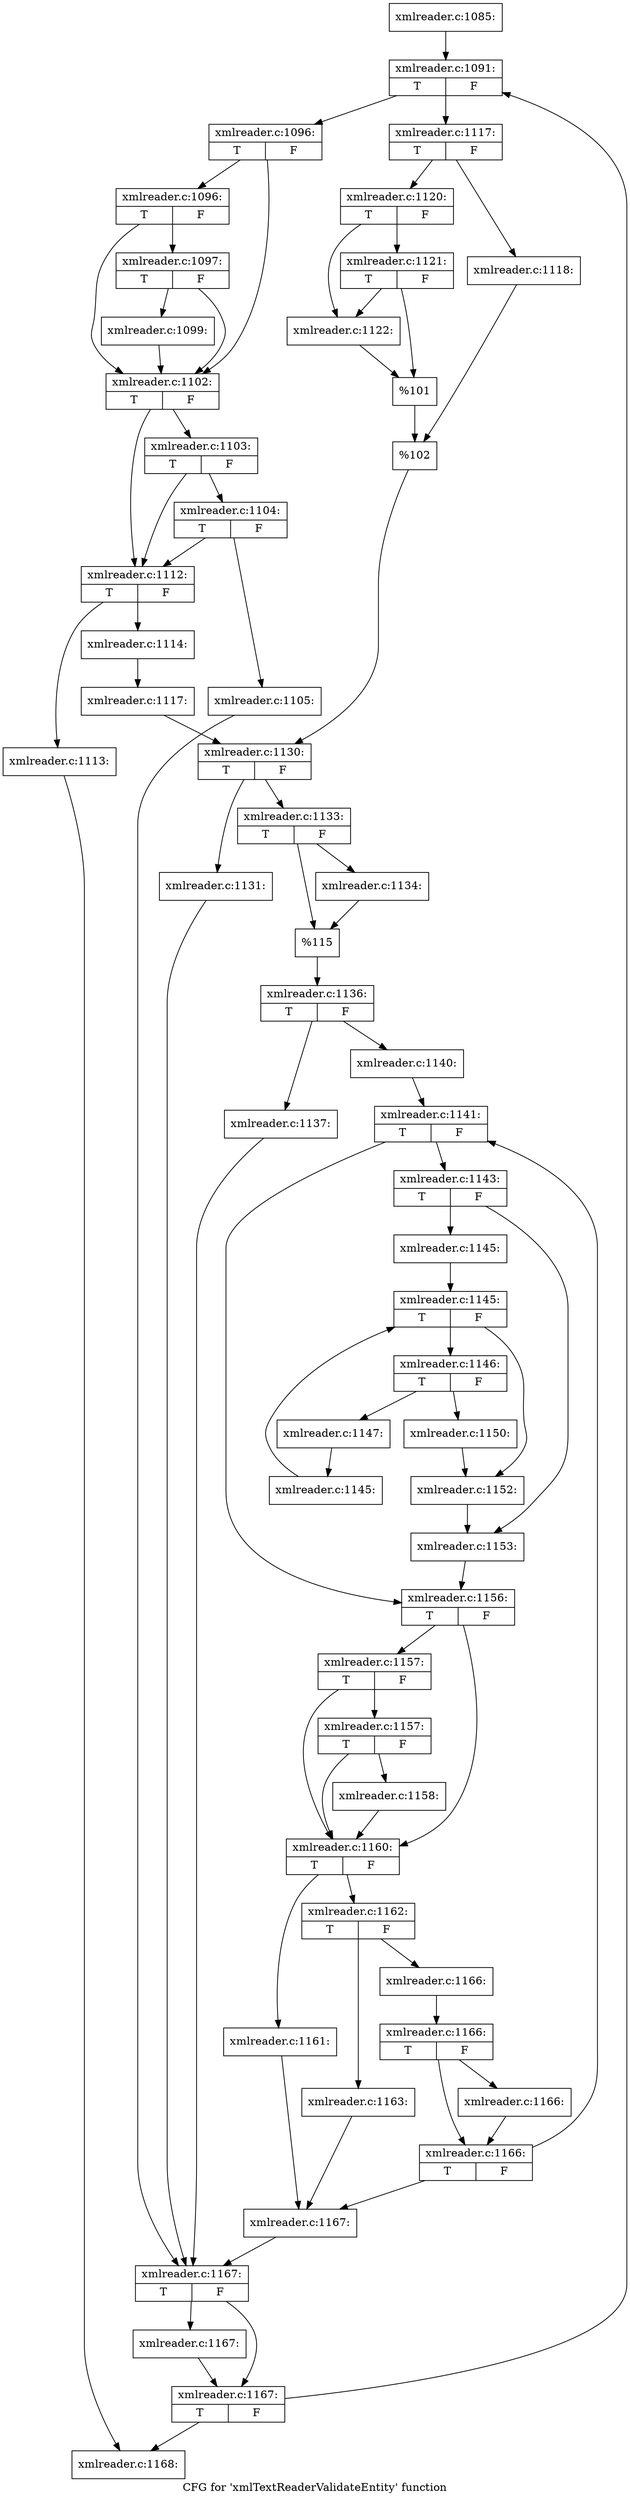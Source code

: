 digraph "CFG for 'xmlTextReaderValidateEntity' function" {
	label="CFG for 'xmlTextReaderValidateEntity' function";

	Node0x498a680 [shape=record,label="{xmlreader.c:1085:}"];
	Node0x498a680 -> Node0x4990680;
	Node0x4990680 [shape=record,label="{xmlreader.c:1091:|{<s0>T|<s1>F}}"];
	Node0x4990680 -> Node0x49909b0;
	Node0x4990680 -> Node0x4990a50;
	Node0x49909b0 [shape=record,label="{xmlreader.c:1096:|{<s0>T|<s1>F}}"];
	Node0x49909b0 -> Node0x4990fe0;
	Node0x49909b0 -> Node0x4990f10;
	Node0x4990fe0 [shape=record,label="{xmlreader.c:1096:|{<s0>T|<s1>F}}"];
	Node0x4990fe0 -> Node0x4990f60;
	Node0x4990fe0 -> Node0x4990f10;
	Node0x4990f60 [shape=record,label="{xmlreader.c:1097:|{<s0>T|<s1>F}}"];
	Node0x4990f60 -> Node0x4990ec0;
	Node0x4990f60 -> Node0x4990f10;
	Node0x4990ec0 [shape=record,label="{xmlreader.c:1099:}"];
	Node0x4990ec0 -> Node0x4990f10;
	Node0x4990f10 [shape=record,label="{xmlreader.c:1102:|{<s0>T|<s1>F}}"];
	Node0x4990f10 -> Node0x49926c0;
	Node0x4990f10 -> Node0x49925f0;
	Node0x49926c0 [shape=record,label="{xmlreader.c:1103:|{<s0>T|<s1>F}}"];
	Node0x49926c0 -> Node0x4992640;
	Node0x49926c0 -> Node0x49925f0;
	Node0x4992640 [shape=record,label="{xmlreader.c:1104:|{<s0>T|<s1>F}}"];
	Node0x4992640 -> Node0x4992550;
	Node0x4992640 -> Node0x49925f0;
	Node0x4992550 [shape=record,label="{xmlreader.c:1105:}"];
	Node0x4992550 -> Node0x4990630;
	Node0x49925f0 [shape=record,label="{xmlreader.c:1112:|{<s0>T|<s1>F}}"];
	Node0x49925f0 -> Node0x4993b60;
	Node0x49925f0 -> Node0x4993bb0;
	Node0x4993b60 [shape=record,label="{xmlreader.c:1113:}"];
	Node0x4993b60 -> Node0x49905e0;
	Node0x4993bb0 [shape=record,label="{xmlreader.c:1114:}"];
	Node0x4993bb0 -> Node0x49925a0;
	Node0x49925a0 [shape=record,label="{xmlreader.c:1117:}"];
	Node0x49925a0 -> Node0x4990a00;
	Node0x4990a50 [shape=record,label="{xmlreader.c:1117:|{<s0>T|<s1>F}}"];
	Node0x4990a50 -> Node0x4994440;
	Node0x4990a50 -> Node0x49944e0;
	Node0x4994440 [shape=record,label="{xmlreader.c:1118:}"];
	Node0x4994440 -> Node0x4994490;
	Node0x49944e0 [shape=record,label="{xmlreader.c:1120:|{<s0>T|<s1>F}}"];
	Node0x49944e0 -> Node0x4994e20;
	Node0x49944e0 -> Node0x4994ec0;
	Node0x4994ec0 [shape=record,label="{xmlreader.c:1121:|{<s0>T|<s1>F}}"];
	Node0x4994ec0 -> Node0x4994e20;
	Node0x4994ec0 -> Node0x4994e70;
	Node0x4994e20 [shape=record,label="{xmlreader.c:1122:}"];
	Node0x4994e20 -> Node0x4994e70;
	Node0x4994e70 [shape=record,label="{%101}"];
	Node0x4994e70 -> Node0x4994490;
	Node0x4994490 [shape=record,label="{%102}"];
	Node0x4994490 -> Node0x4990a00;
	Node0x4990a00 [shape=record,label="{xmlreader.c:1130:|{<s0>T|<s1>F}}"];
	Node0x4990a00 -> Node0x4995eb0;
	Node0x4990a00 -> Node0x4995f50;
	Node0x4995eb0 [shape=record,label="{xmlreader.c:1131:}"];
	Node0x4995eb0 -> Node0x4990630;
	Node0x4995f50 [shape=record,label="{xmlreader.c:1133:|{<s0>T|<s1>F}}"];
	Node0x4995f50 -> Node0x4996770;
	Node0x4995f50 -> Node0x49967c0;
	Node0x4996770 [shape=record,label="{xmlreader.c:1134:}"];
	Node0x4996770 -> Node0x49967c0;
	Node0x49967c0 [shape=record,label="{%115}"];
	Node0x49967c0 -> Node0x4995f00;
	Node0x4995f00 [shape=record,label="{xmlreader.c:1136:|{<s0>T|<s1>F}}"];
	Node0x4995f00 -> Node0x4996f20;
	Node0x4995f00 -> Node0x4996f70;
	Node0x4996f20 [shape=record,label="{xmlreader.c:1137:}"];
	Node0x4996f20 -> Node0x4990630;
	Node0x4996f70 [shape=record,label="{xmlreader.c:1140:}"];
	Node0x4996f70 -> Node0x49977f0;
	Node0x49977f0 [shape=record,label="{xmlreader.c:1141:|{<s0>T|<s1>F}}"];
	Node0x49977f0 -> Node0x4997d40;
	Node0x49977f0 -> Node0x4997d90;
	Node0x4997d40 [shape=record,label="{xmlreader.c:1143:|{<s0>T|<s1>F}}"];
	Node0x4997d40 -> Node0x49984d0;
	Node0x4997d40 -> Node0x4998520;
	Node0x49984d0 [shape=record,label="{xmlreader.c:1145:}"];
	Node0x49984d0 -> Node0x4998940;
	Node0x4998940 [shape=record,label="{xmlreader.c:1145:|{<s0>T|<s1>F}}"];
	Node0x4998940 -> Node0x4998e90;
	Node0x4998940 -> Node0x4998b00;
	Node0x4998e90 [shape=record,label="{xmlreader.c:1146:|{<s0>T|<s1>F}}"];
	Node0x4998e90 -> Node0x4999050;
	Node0x4998e90 -> Node0x49990f0;
	Node0x4999050 [shape=record,label="{xmlreader.c:1147:}"];
	Node0x4999050 -> Node0x49990a0;
	Node0x49990f0 [shape=record,label="{xmlreader.c:1150:}"];
	Node0x49990f0 -> Node0x4998b00;
	Node0x49990a0 [shape=record,label="{xmlreader.c:1145:}"];
	Node0x49990a0 -> Node0x4998940;
	Node0x4998b00 [shape=record,label="{xmlreader.c:1152:}"];
	Node0x4998b00 -> Node0x4998520;
	Node0x4998520 [shape=record,label="{xmlreader.c:1153:}"];
	Node0x4998520 -> Node0x4997d90;
	Node0x4997d90 [shape=record,label="{xmlreader.c:1156:|{<s0>T|<s1>F}}"];
	Node0x4997d90 -> Node0x499a2d0;
	Node0x4997d90 -> Node0x499a200;
	Node0x499a2d0 [shape=record,label="{xmlreader.c:1157:|{<s0>T|<s1>F}}"];
	Node0x499a2d0 -> Node0x499a250;
	Node0x499a2d0 -> Node0x499a200;
	Node0x499a250 [shape=record,label="{xmlreader.c:1157:|{<s0>T|<s1>F}}"];
	Node0x499a250 -> Node0x499a1b0;
	Node0x499a250 -> Node0x499a200;
	Node0x499a1b0 [shape=record,label="{xmlreader.c:1158:}"];
	Node0x499a1b0 -> Node0x499a200;
	Node0x499a200 [shape=record,label="{xmlreader.c:1160:|{<s0>T|<s1>F}}"];
	Node0x499a200 -> Node0x499b2d0;
	Node0x499a200 -> Node0x499b320;
	Node0x499b2d0 [shape=record,label="{xmlreader.c:1161:}"];
	Node0x499b2d0 -> Node0x4997750;
	Node0x499b320 [shape=record,label="{xmlreader.c:1162:|{<s0>T|<s1>F}}"];
	Node0x499b320 -> Node0x499b730;
	Node0x499b320 -> Node0x499b780;
	Node0x499b730 [shape=record,label="{xmlreader.c:1163:}"];
	Node0x499b730 -> Node0x4997750;
	Node0x499b780 [shape=record,label="{xmlreader.c:1166:}"];
	Node0x499b780 -> Node0x49977a0;
	Node0x49977a0 [shape=record,label="{xmlreader.c:1166:|{<s0>T|<s1>F}}"];
	Node0x49977a0 -> Node0x499c070;
	Node0x49977a0 -> Node0x499c020;
	Node0x499c070 [shape=record,label="{xmlreader.c:1166:}"];
	Node0x499c070 -> Node0x499c020;
	Node0x499c020 [shape=record,label="{xmlreader.c:1166:|{<s0>T|<s1>F}}"];
	Node0x499c020 -> Node0x49977f0;
	Node0x499c020 -> Node0x4997750;
	Node0x4997750 [shape=record,label="{xmlreader.c:1167:}"];
	Node0x4997750 -> Node0x4990630;
	Node0x4990630 [shape=record,label="{xmlreader.c:1167:|{<s0>T|<s1>F}}"];
	Node0x4990630 -> Node0x499c7a0;
	Node0x4990630 -> Node0x499c750;
	Node0x499c7a0 [shape=record,label="{xmlreader.c:1167:}"];
	Node0x499c7a0 -> Node0x499c750;
	Node0x499c750 [shape=record,label="{xmlreader.c:1167:|{<s0>T|<s1>F}}"];
	Node0x499c750 -> Node0x4990680;
	Node0x499c750 -> Node0x49905e0;
	Node0x49905e0 [shape=record,label="{xmlreader.c:1168:}"];
}
